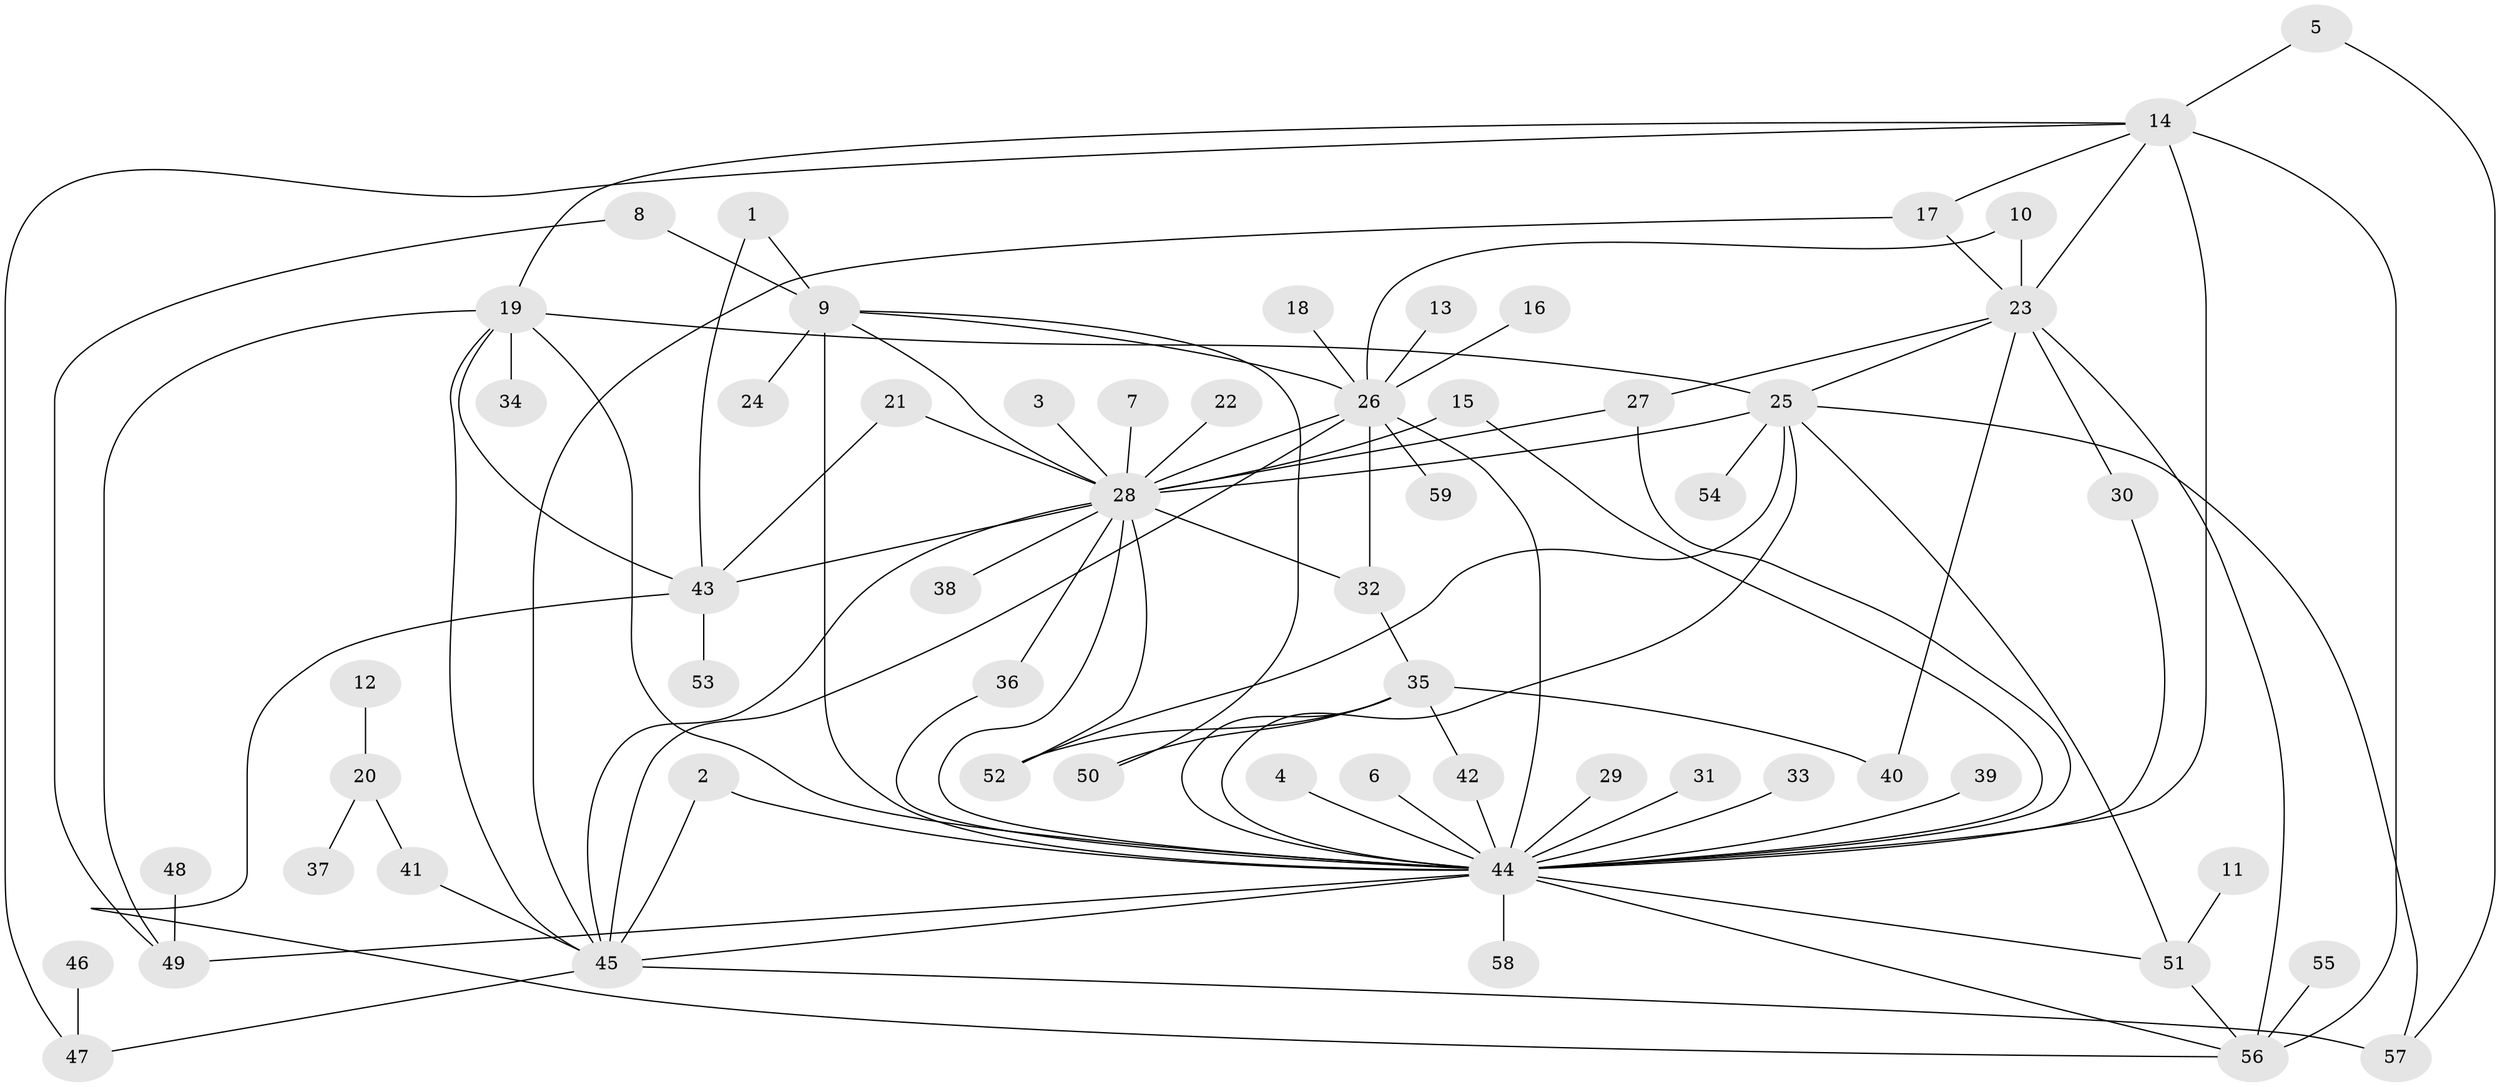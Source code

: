 // original degree distribution, {13: 0.006802721088435374, 23: 0.006802721088435374, 6: 0.02040816326530612, 3: 0.11564625850340136, 4: 0.047619047619047616, 32: 0.006802721088435374, 8: 0.02040816326530612, 10: 0.013605442176870748, 1: 0.4897959183673469, 11: 0.013605442176870748, 5: 0.027210884353741496, 2: 0.22448979591836735, 7: 0.006802721088435374}
// Generated by graph-tools (version 1.1) at 2025/36/03/04/25 23:36:53]
// undirected, 59 vertices, 97 edges
graph export_dot {
  node [color=gray90,style=filled];
  1;
  2;
  3;
  4;
  5;
  6;
  7;
  8;
  9;
  10;
  11;
  12;
  13;
  14;
  15;
  16;
  17;
  18;
  19;
  20;
  21;
  22;
  23;
  24;
  25;
  26;
  27;
  28;
  29;
  30;
  31;
  32;
  33;
  34;
  35;
  36;
  37;
  38;
  39;
  40;
  41;
  42;
  43;
  44;
  45;
  46;
  47;
  48;
  49;
  50;
  51;
  52;
  53;
  54;
  55;
  56;
  57;
  58;
  59;
  1 -- 9 [weight=1.0];
  1 -- 43 [weight=1.0];
  2 -- 44 [weight=1.0];
  2 -- 45 [weight=1.0];
  3 -- 28 [weight=1.0];
  4 -- 44 [weight=1.0];
  5 -- 14 [weight=1.0];
  5 -- 57 [weight=1.0];
  6 -- 44 [weight=1.0];
  7 -- 28 [weight=1.0];
  8 -- 9 [weight=1.0];
  8 -- 49 [weight=1.0];
  9 -- 24 [weight=1.0];
  9 -- 26 [weight=1.0];
  9 -- 28 [weight=1.0];
  9 -- 44 [weight=1.0];
  9 -- 50 [weight=1.0];
  10 -- 23 [weight=1.0];
  10 -- 26 [weight=1.0];
  11 -- 51 [weight=1.0];
  12 -- 20 [weight=1.0];
  13 -- 26 [weight=1.0];
  14 -- 17 [weight=1.0];
  14 -- 19 [weight=1.0];
  14 -- 23 [weight=2.0];
  14 -- 44 [weight=2.0];
  14 -- 47 [weight=1.0];
  14 -- 56 [weight=2.0];
  15 -- 28 [weight=2.0];
  15 -- 44 [weight=1.0];
  16 -- 26 [weight=1.0];
  17 -- 23 [weight=1.0];
  17 -- 45 [weight=1.0];
  18 -- 26 [weight=1.0];
  19 -- 25 [weight=1.0];
  19 -- 34 [weight=1.0];
  19 -- 43 [weight=1.0];
  19 -- 44 [weight=1.0];
  19 -- 45 [weight=1.0];
  19 -- 49 [weight=1.0];
  20 -- 37 [weight=1.0];
  20 -- 41 [weight=1.0];
  21 -- 28 [weight=1.0];
  21 -- 43 [weight=1.0];
  22 -- 28 [weight=1.0];
  23 -- 25 [weight=1.0];
  23 -- 27 [weight=1.0];
  23 -- 30 [weight=1.0];
  23 -- 40 [weight=1.0];
  23 -- 56 [weight=1.0];
  25 -- 28 [weight=2.0];
  25 -- 44 [weight=1.0];
  25 -- 51 [weight=1.0];
  25 -- 52 [weight=1.0];
  25 -- 54 [weight=1.0];
  25 -- 57 [weight=1.0];
  26 -- 28 [weight=2.0];
  26 -- 32 [weight=1.0];
  26 -- 44 [weight=1.0];
  26 -- 45 [weight=1.0];
  26 -- 59 [weight=1.0];
  27 -- 28 [weight=1.0];
  27 -- 44 [weight=1.0];
  28 -- 32 [weight=1.0];
  28 -- 36 [weight=1.0];
  28 -- 38 [weight=1.0];
  28 -- 43 [weight=1.0];
  28 -- 44 [weight=1.0];
  28 -- 45 [weight=1.0];
  28 -- 52 [weight=1.0];
  29 -- 44 [weight=1.0];
  30 -- 44 [weight=1.0];
  31 -- 44 [weight=1.0];
  32 -- 35 [weight=1.0];
  33 -- 44 [weight=1.0];
  35 -- 40 [weight=1.0];
  35 -- 42 [weight=1.0];
  35 -- 44 [weight=1.0];
  35 -- 50 [weight=1.0];
  35 -- 52 [weight=1.0];
  36 -- 44 [weight=1.0];
  39 -- 44 [weight=1.0];
  41 -- 45 [weight=1.0];
  42 -- 44 [weight=1.0];
  43 -- 53 [weight=1.0];
  43 -- 56 [weight=1.0];
  44 -- 45 [weight=1.0];
  44 -- 49 [weight=1.0];
  44 -- 51 [weight=1.0];
  44 -- 56 [weight=1.0];
  44 -- 58 [weight=1.0];
  45 -- 47 [weight=1.0];
  45 -- 57 [weight=2.0];
  46 -- 47 [weight=1.0];
  48 -- 49 [weight=1.0];
  51 -- 56 [weight=1.0];
  55 -- 56 [weight=1.0];
}

